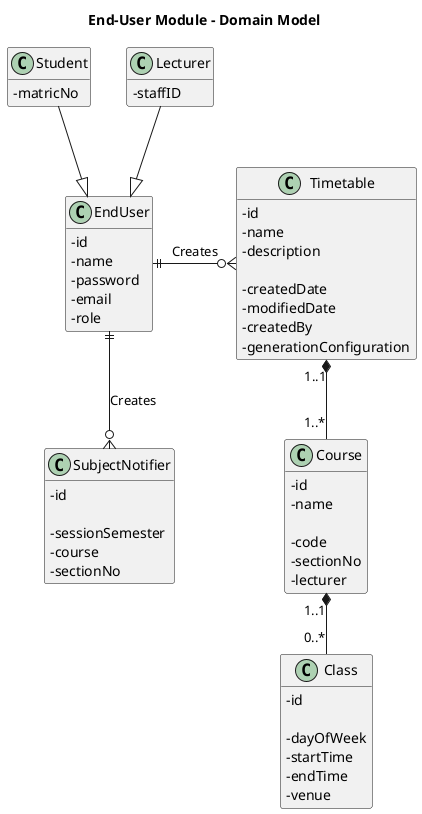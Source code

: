 @startuml End-User Module - Domain Model
skinparam classAttributeIconSize 0
hide empty members

title End-User Module - Domain Model


class EndUser {
    - id
    - name
    - password
    - email
    - role
}

class Student {
    - matricNo
}

class Lecturer {
    - staffID
}

class Timetable {
    - id
    - name
    - description

    - createdDate
    - modifiedDate
    - createdBy
    - generationConfiguration
}

class Course {
    - id
    - name

    - code
    - sectionNo
    - lecturer
}

class Class {
    - id

    - dayOfWeek
    - startTime
    - endTime
    - venue
}

class SubjectNotifier {
    - id 
    
    - sessionSemester
    - course
    - sectionNo
}


Student --|> EndUser
Lecturer --|> EndUser
EndUser ||-o{ Timetable : "Creates"
Timetable "1..1" *-- "1..*" Course
Course "1..1" *-- "0..*" Class

EndUser ||--o{ SubjectNotifier : "Creates"

@enduml